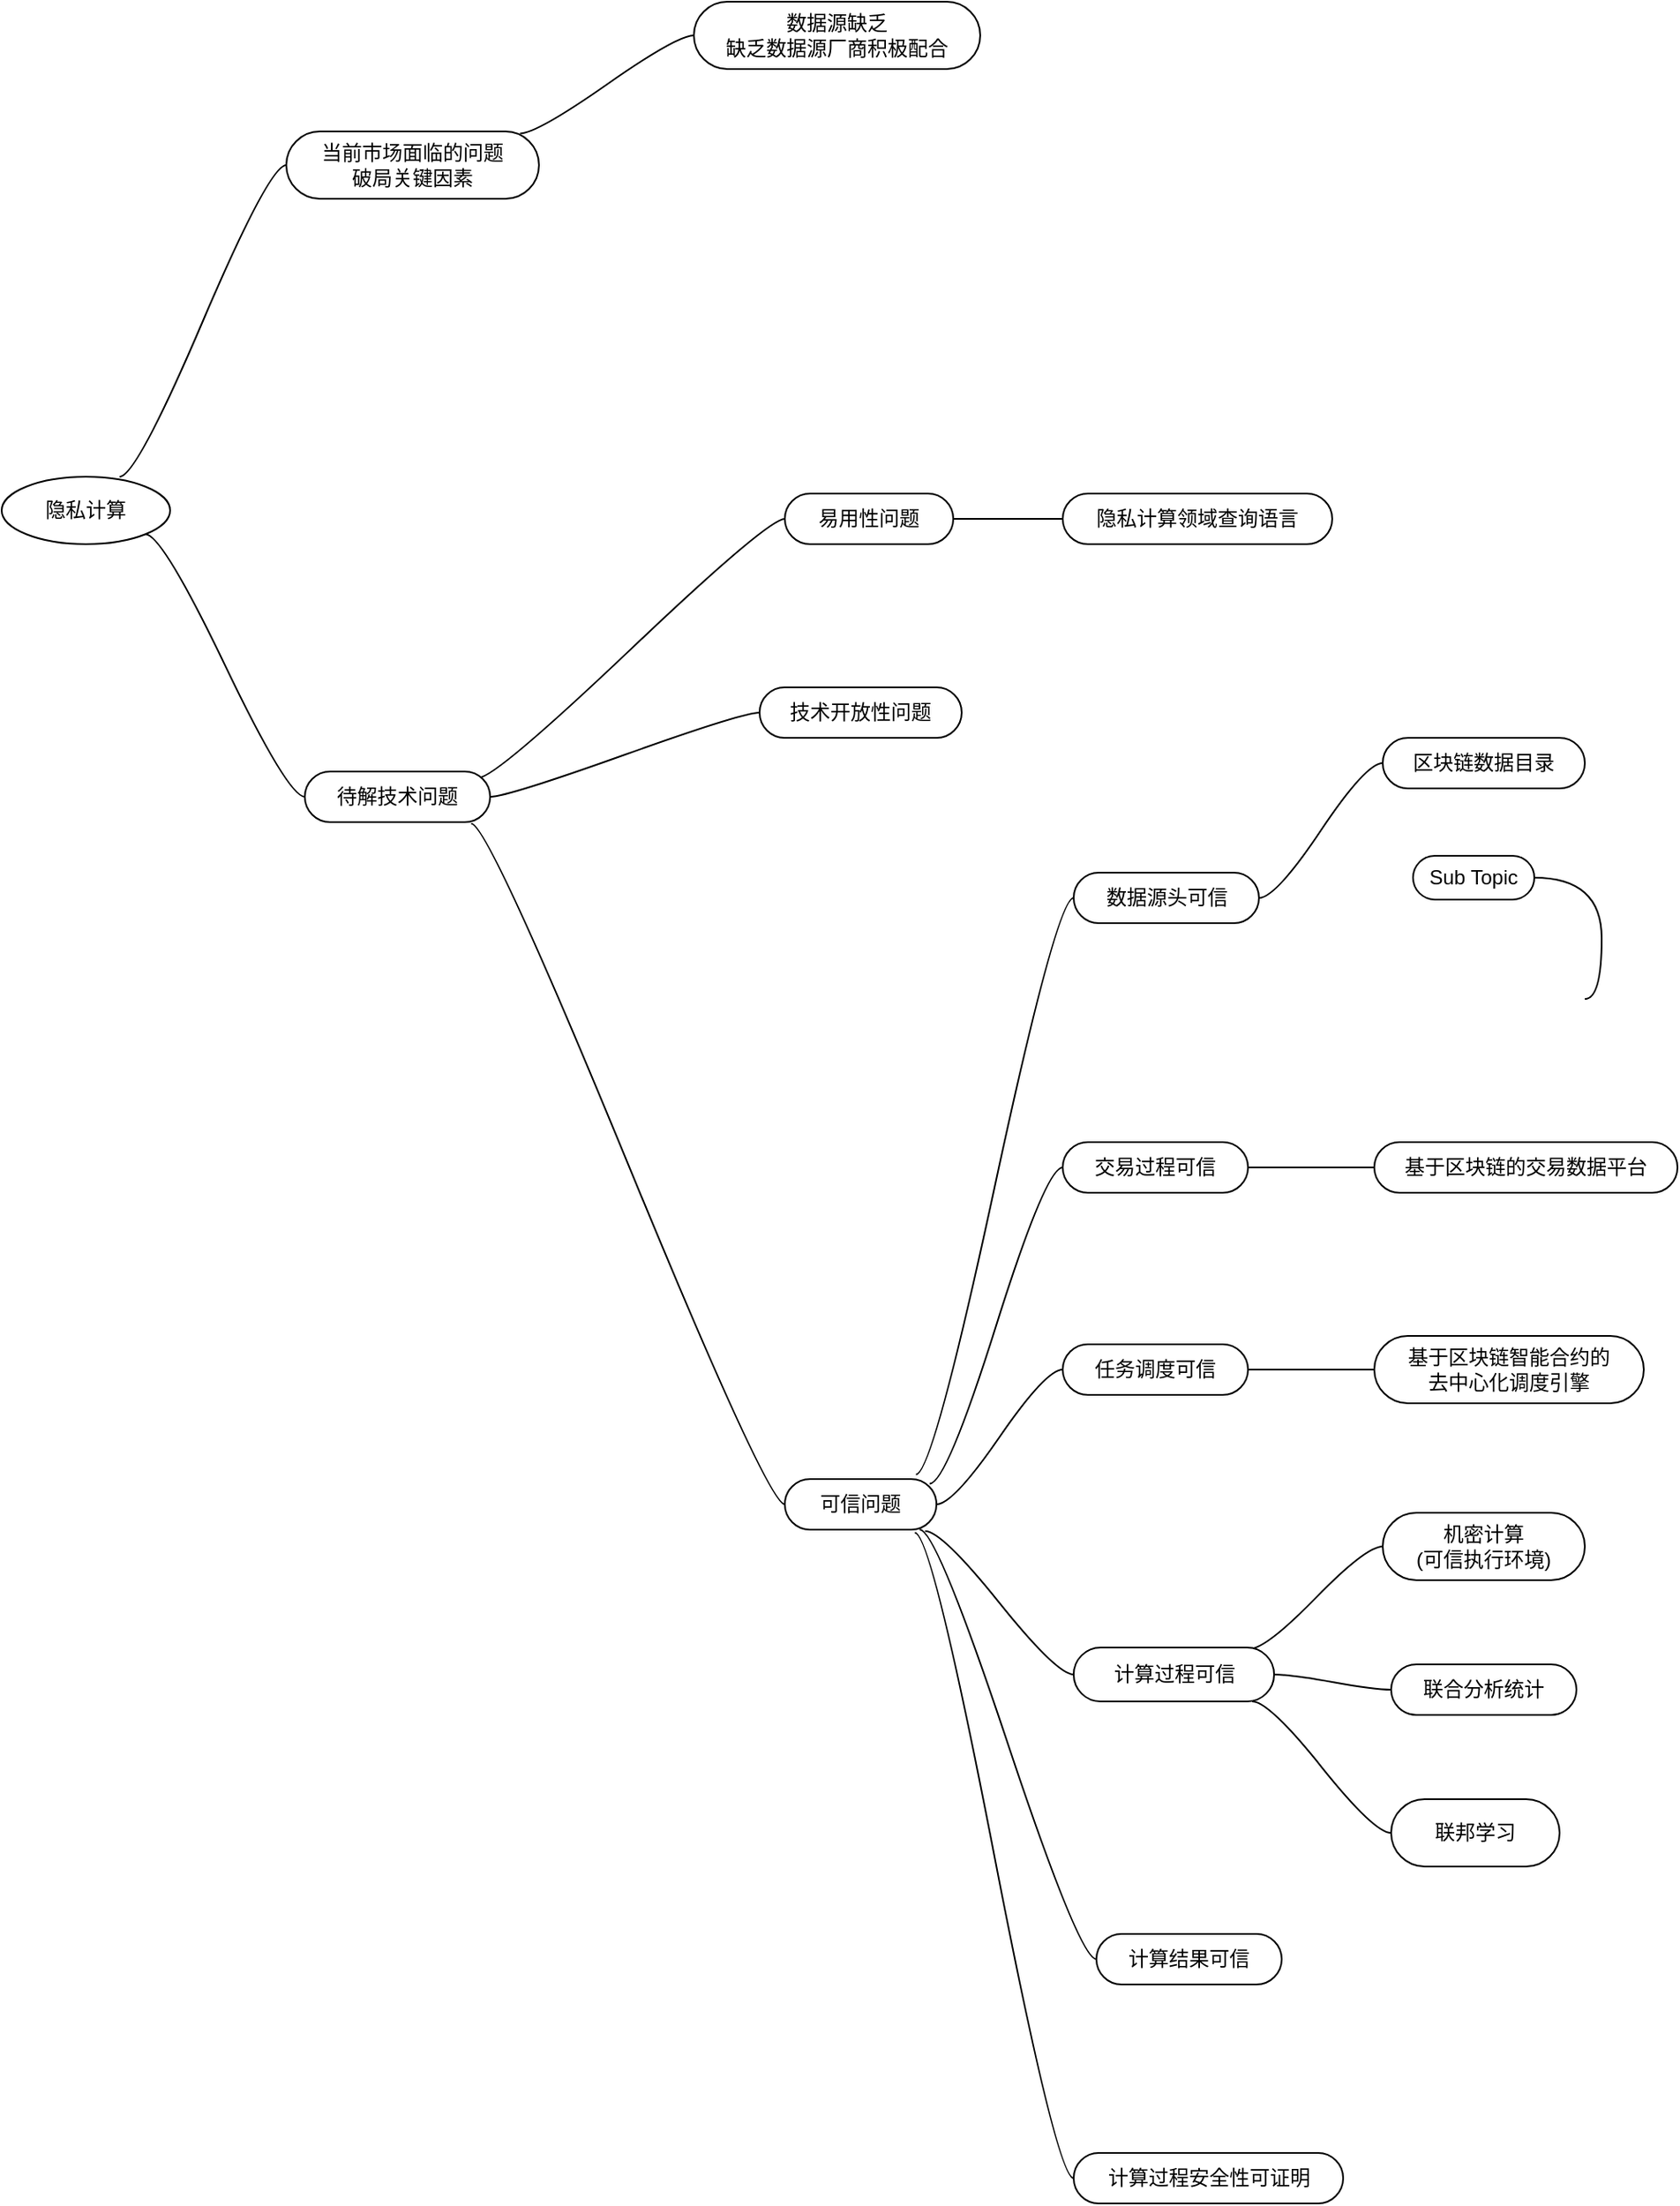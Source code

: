 <mxfile version="16.2.4" type="github">
  <diagram id="AMjBwCmGvoG6Ac3YdRjd" name="Page-1">
    <mxGraphModel dx="2070" dy="997" grid="1" gridSize="10" guides="1" tooltips="1" connect="1" arrows="1" fold="1" page="1" pageScale="1" pageWidth="827" pageHeight="1169" math="0" shadow="0">
      <root>
        <mxCell id="0" />
        <mxCell id="1" parent="0" />
        <mxCell id="Y4qEVJC5LAISTtddAkst-14" value="隐私计算" style="ellipse;whiteSpace=wrap;html=1;align=center;newEdgeStyle={&quot;edgeStyle&quot;:&quot;entityRelationEdgeStyle&quot;,&quot;startArrow&quot;:&quot;none&quot;,&quot;endArrow&quot;:&quot;none&quot;,&quot;segment&quot;:10,&quot;curved&quot;:1};treeFolding=1;treeMoving=1;" vertex="1" parent="1">
          <mxGeometry x="170" y="315" width="100" height="40" as="geometry" />
        </mxCell>
        <mxCell id="Y4qEVJC5LAISTtddAkst-15" value="当前市场面临的问题&lt;br&gt;破局关键因素" style="whiteSpace=wrap;html=1;rounded=1;arcSize=50;align=center;verticalAlign=middle;strokeWidth=1;autosize=1;spacing=4;treeFolding=1;treeMoving=1;newEdgeStyle={&quot;edgeStyle&quot;:&quot;entityRelationEdgeStyle&quot;,&quot;startArrow&quot;:&quot;none&quot;,&quot;endArrow&quot;:&quot;none&quot;,&quot;segment&quot;:10,&quot;curved&quot;:1};" vertex="1" parent="1">
          <mxGeometry x="339" y="110" width="150" height="40" as="geometry" />
        </mxCell>
        <mxCell id="Y4qEVJC5LAISTtddAkst-16" value="" style="edgeStyle=entityRelationEdgeStyle;startArrow=none;endArrow=none;segment=10;curved=1;rounded=0;exitX=0.7;exitY=0;exitDx=0;exitDy=0;exitPerimeter=0;" edge="1" target="Y4qEVJC5LAISTtddAkst-15" parent="1" source="Y4qEVJC5LAISTtddAkst-14">
          <mxGeometry relative="1" as="geometry">
            <mxPoint x="430" y="310" as="sourcePoint" />
          </mxGeometry>
        </mxCell>
        <mxCell id="Y4qEVJC5LAISTtddAkst-20" value="可信问题" style="whiteSpace=wrap;html=1;rounded=1;arcSize=50;align=center;verticalAlign=middle;strokeWidth=1;autosize=1;spacing=4;treeFolding=1;treeMoving=1;newEdgeStyle={&quot;edgeStyle&quot;:&quot;entityRelationEdgeStyle&quot;,&quot;startArrow&quot;:&quot;none&quot;,&quot;endArrow&quot;:&quot;none&quot;,&quot;segment&quot;:10,&quot;curved&quot;:1};" vertex="1" parent="1">
          <mxGeometry x="635" y="910" width="90" height="30" as="geometry" />
        </mxCell>
        <mxCell id="Y4qEVJC5LAISTtddAkst-21" value="" style="edgeStyle=entityRelationEdgeStyle;startArrow=none;endArrow=none;segment=10;curved=1;rounded=0;exitX=0.898;exitY=1.03;exitDx=0;exitDy=0;exitPerimeter=0;" edge="1" target="Y4qEVJC5LAISTtddAkst-20" parent="1" source="Y4qEVJC5LAISTtddAkst-56">
          <mxGeometry relative="1" as="geometry">
            <mxPoint x="450" y="730" as="sourcePoint" />
          </mxGeometry>
        </mxCell>
        <mxCell id="Y4qEVJC5LAISTtddAkst-25" value="机密计算&lt;br&gt;(可信执行环境)" style="whiteSpace=wrap;html=1;rounded=1;arcSize=50;align=center;verticalAlign=middle;strokeWidth=1;autosize=1;spacing=4;treeFolding=1;treeMoving=1;newEdgeStyle={&quot;edgeStyle&quot;:&quot;entityRelationEdgeStyle&quot;,&quot;startArrow&quot;:&quot;none&quot;,&quot;endArrow&quot;:&quot;none&quot;,&quot;segment&quot;:10,&quot;curved&quot;:1};" vertex="1" parent="1">
          <mxGeometry x="990" y="930" width="120" height="40" as="geometry" />
        </mxCell>
        <mxCell id="Y4qEVJC5LAISTtddAkst-26" value="" style="edgeStyle=entityRelationEdgeStyle;startArrow=none;endArrow=none;segment=10;curved=1;rounded=0;exitX=0.875;exitY=0.028;exitDx=0;exitDy=0;exitPerimeter=0;" edge="1" target="Y4qEVJC5LAISTtddAkst-25" parent="1" source="Y4qEVJC5LAISTtddAkst-31">
          <mxGeometry relative="1" as="geometry">
            <mxPoint x="680" y="710" as="sourcePoint" />
          </mxGeometry>
        </mxCell>
        <mxCell id="Y4qEVJC5LAISTtddAkst-27" value="联合分析统计" style="whiteSpace=wrap;html=1;rounded=1;arcSize=50;align=center;verticalAlign=middle;strokeWidth=1;autosize=1;spacing=4;treeFolding=1;treeMoving=1;newEdgeStyle={&quot;edgeStyle&quot;:&quot;entityRelationEdgeStyle&quot;,&quot;startArrow&quot;:&quot;none&quot;,&quot;endArrow&quot;:&quot;none&quot;,&quot;segment&quot;:10,&quot;curved&quot;:1};" vertex="1" parent="1">
          <mxGeometry x="995" y="1020" width="110" height="30" as="geometry" />
        </mxCell>
        <mxCell id="Y4qEVJC5LAISTtddAkst-28" value="" style="edgeStyle=entityRelationEdgeStyle;startArrow=none;endArrow=none;segment=10;curved=1;rounded=0;" edge="1" target="Y4qEVJC5LAISTtddAkst-27" parent="1" source="Y4qEVJC5LAISTtddAkst-31">
          <mxGeometry relative="1" as="geometry">
            <mxPoint x="764" y="900" as="sourcePoint" />
          </mxGeometry>
        </mxCell>
        <mxCell id="Y4qEVJC5LAISTtddAkst-29" value="联邦学习" style="whiteSpace=wrap;html=1;rounded=1;arcSize=50;align=center;verticalAlign=middle;strokeWidth=1;autosize=1;spacing=4;treeFolding=1;treeMoving=1;newEdgeStyle={&quot;edgeStyle&quot;:&quot;entityRelationEdgeStyle&quot;,&quot;startArrow&quot;:&quot;none&quot;,&quot;endArrow&quot;:&quot;none&quot;,&quot;segment&quot;:10,&quot;curved&quot;:1};" vertex="1" parent="1">
          <mxGeometry x="995" y="1100" width="100" height="40" as="geometry" />
        </mxCell>
        <mxCell id="Y4qEVJC5LAISTtddAkst-30" value="" style="edgeStyle=entityRelationEdgeStyle;startArrow=none;endArrow=none;segment=10;curved=1;rounded=0;exitX=0.891;exitY=1;exitDx=0;exitDy=0;exitPerimeter=0;" edge="1" target="Y4qEVJC5LAISTtddAkst-29" parent="1" source="Y4qEVJC5LAISTtddAkst-31">
          <mxGeometry relative="1" as="geometry">
            <mxPoint x="750" y="1030" as="sourcePoint" />
          </mxGeometry>
        </mxCell>
        <mxCell id="Y4qEVJC5LAISTtddAkst-31" value="计算过程可信" style="whiteSpace=wrap;html=1;rounded=1;arcSize=50;align=center;verticalAlign=middle;strokeWidth=1;autosize=1;spacing=4;treeFolding=1;treeMoving=1;newEdgeStyle={&quot;edgeStyle&quot;:&quot;entityRelationEdgeStyle&quot;,&quot;startArrow&quot;:&quot;none&quot;,&quot;endArrow&quot;:&quot;none&quot;,&quot;segment&quot;:10,&quot;curved&quot;:1};" vertex="1" parent="1">
          <mxGeometry x="806.5" y="1010" width="119" height="32" as="geometry" />
        </mxCell>
        <mxCell id="Y4qEVJC5LAISTtddAkst-32" value="" style="edgeStyle=entityRelationEdgeStyle;startArrow=none;endArrow=none;segment=10;curved=1;rounded=0;exitX=0.925;exitY=1.03;exitDx=0;exitDy=0;exitPerimeter=0;" edge="1" target="Y4qEVJC5LAISTtddAkst-31" parent="1" source="Y4qEVJC5LAISTtddAkst-20">
          <mxGeometry relative="1" as="geometry">
            <mxPoint x="720" y="860" as="sourcePoint" />
          </mxGeometry>
        </mxCell>
        <mxCell id="Y4qEVJC5LAISTtddAkst-33" value="数据源头可信" style="whiteSpace=wrap;html=1;rounded=1;arcSize=50;align=center;verticalAlign=middle;strokeWidth=1;autosize=1;spacing=4;treeFolding=1;treeMoving=1;newEdgeStyle={&quot;edgeStyle&quot;:&quot;entityRelationEdgeStyle&quot;,&quot;startArrow&quot;:&quot;none&quot;,&quot;endArrow&quot;:&quot;none&quot;,&quot;segment&quot;:10,&quot;curved&quot;:1};" vertex="1" parent="1">
          <mxGeometry x="806.5" y="550" width="110" height="30" as="geometry" />
        </mxCell>
        <mxCell id="Y4qEVJC5LAISTtddAkst-34" value="" style="edgeStyle=entityRelationEdgeStyle;startArrow=none;endArrow=none;segment=10;curved=1;rounded=0;exitX=0.865;exitY=-0.091;exitDx=0;exitDy=0;exitPerimeter=0;" edge="1" target="Y4qEVJC5LAISTtddAkst-33" parent="1" source="Y4qEVJC5LAISTtddAkst-20">
          <mxGeometry relative="1" as="geometry">
            <mxPoint x="680" y="750" as="sourcePoint" />
          </mxGeometry>
        </mxCell>
        <mxCell id="Y4qEVJC5LAISTtddAkst-35" value="交易过程可信" style="whiteSpace=wrap;html=1;rounded=1;arcSize=50;align=center;verticalAlign=middle;strokeWidth=1;autosize=1;spacing=4;treeFolding=1;treeMoving=1;newEdgeStyle={&quot;edgeStyle&quot;:&quot;entityRelationEdgeStyle&quot;,&quot;startArrow&quot;:&quot;none&quot;,&quot;endArrow&quot;:&quot;none&quot;,&quot;segment&quot;:10,&quot;curved&quot;:1};" vertex="1" parent="1">
          <mxGeometry x="800" y="710" width="110" height="30" as="geometry" />
        </mxCell>
        <mxCell id="Y4qEVJC5LAISTtddAkst-36" value="" style="edgeStyle=entityRelationEdgeStyle;startArrow=none;endArrow=none;segment=10;curved=1;rounded=0;exitX=0.955;exitY=0.091;exitDx=0;exitDy=0;exitPerimeter=0;" edge="1" target="Y4qEVJC5LAISTtddAkst-35" parent="1" source="Y4qEVJC5LAISTtddAkst-20">
          <mxGeometry relative="1" as="geometry">
            <mxPoint x="785.5" y="680" as="sourcePoint" />
          </mxGeometry>
        </mxCell>
        <mxCell id="Y4qEVJC5LAISTtddAkst-37" value="任务调度可信" style="whiteSpace=wrap;html=1;rounded=1;arcSize=50;align=center;verticalAlign=middle;strokeWidth=1;autosize=1;spacing=4;treeFolding=1;treeMoving=1;newEdgeStyle={&quot;edgeStyle&quot;:&quot;entityRelationEdgeStyle&quot;,&quot;startArrow&quot;:&quot;none&quot;,&quot;endArrow&quot;:&quot;none&quot;,&quot;segment&quot;:10,&quot;curved&quot;:1};" vertex="1" parent="1">
          <mxGeometry x="800" y="830" width="110" height="30" as="geometry" />
        </mxCell>
        <mxCell id="Y4qEVJC5LAISTtddAkst-38" value="" style="edgeStyle=entityRelationEdgeStyle;startArrow=none;endArrow=none;segment=10;curved=1;rounded=0;exitX=1;exitY=0.5;exitDx=0;exitDy=0;" edge="1" target="Y4qEVJC5LAISTtddAkst-37" parent="1" source="Y4qEVJC5LAISTtddAkst-20">
          <mxGeometry relative="1" as="geometry">
            <mxPoint x="792.5" y="750" as="sourcePoint" />
          </mxGeometry>
        </mxCell>
        <mxCell id="Y4qEVJC5LAISTtddAkst-39" value="基于区块链智能合约的&lt;br&gt;去中心化调度引擎" style="whiteSpace=wrap;html=1;rounded=1;arcSize=50;align=center;verticalAlign=middle;strokeWidth=1;autosize=1;spacing=4;treeFolding=1;treeMoving=1;newEdgeStyle={&quot;edgeStyle&quot;:&quot;entityRelationEdgeStyle&quot;,&quot;startArrow&quot;:&quot;none&quot;,&quot;endArrow&quot;:&quot;none&quot;,&quot;segment&quot;:10,&quot;curved&quot;:1};" vertex="1" parent="1">
          <mxGeometry x="985" y="825" width="160" height="40" as="geometry" />
        </mxCell>
        <mxCell id="Y4qEVJC5LAISTtddAkst-40" value="" style="edgeStyle=entityRelationEdgeStyle;startArrow=none;endArrow=none;segment=10;curved=1;rounded=0;exitX=1;exitY=0.5;exitDx=0;exitDy=0;" edge="1" target="Y4qEVJC5LAISTtddAkst-39" parent="1" source="Y4qEVJC5LAISTtddAkst-37">
          <mxGeometry relative="1" as="geometry">
            <mxPoint x="990" y="730" as="sourcePoint" />
          </mxGeometry>
        </mxCell>
        <mxCell id="Y4qEVJC5LAISTtddAkst-41" value="基于区块链的交易数据平台" style="whiteSpace=wrap;html=1;rounded=1;arcSize=50;align=center;verticalAlign=middle;strokeWidth=1;autosize=1;spacing=4;treeFolding=1;treeMoving=1;newEdgeStyle={&quot;edgeStyle&quot;:&quot;entityRelationEdgeStyle&quot;,&quot;startArrow&quot;:&quot;none&quot;,&quot;endArrow&quot;:&quot;none&quot;,&quot;segment&quot;:10,&quot;curved&quot;:1};" vertex="1" parent="1">
          <mxGeometry x="985" y="710" width="180" height="30" as="geometry" />
        </mxCell>
        <mxCell id="Y4qEVJC5LAISTtddAkst-42" value="" style="edgeStyle=entityRelationEdgeStyle;startArrow=none;endArrow=none;segment=10;curved=1;rounded=0;" edge="1" target="Y4qEVJC5LAISTtddAkst-41" parent="1" source="Y4qEVJC5LAISTtddAkst-35">
          <mxGeometry relative="1" as="geometry">
            <mxPoint x="1030" y="690" as="sourcePoint" />
          </mxGeometry>
        </mxCell>
        <mxCell id="Y4qEVJC5LAISTtddAkst-43" value="区块链数据目录" style="whiteSpace=wrap;html=1;rounded=1;arcSize=50;align=center;verticalAlign=middle;strokeWidth=1;autosize=1;spacing=4;treeFolding=1;treeMoving=1;newEdgeStyle={&quot;edgeStyle&quot;:&quot;entityRelationEdgeStyle&quot;,&quot;startArrow&quot;:&quot;none&quot;,&quot;endArrow&quot;:&quot;none&quot;,&quot;segment&quot;:10,&quot;curved&quot;:1};" vertex="1" parent="1">
          <mxGeometry x="990" y="470" width="120" height="30" as="geometry" />
        </mxCell>
        <mxCell id="Y4qEVJC5LAISTtddAkst-44" value="" style="edgeStyle=entityRelationEdgeStyle;startArrow=none;endArrow=none;segment=10;curved=1;rounded=0;exitX=1;exitY=0.5;exitDx=0;exitDy=0;" edge="1" target="Y4qEVJC5LAISTtddAkst-43" parent="1" source="Y4qEVJC5LAISTtddAkst-33">
          <mxGeometry relative="1" as="geometry">
            <mxPoint x="998" y="570" as="sourcePoint" />
          </mxGeometry>
        </mxCell>
        <mxCell id="Y4qEVJC5LAISTtddAkst-48" value="计算过程安全性可证明" style="whiteSpace=wrap;html=1;rounded=1;arcSize=50;align=center;verticalAlign=middle;strokeWidth=1;autosize=1;spacing=4;treeFolding=1;treeMoving=1;newEdgeStyle={&quot;edgeStyle&quot;:&quot;entityRelationEdgeStyle&quot;,&quot;startArrow&quot;:&quot;none&quot;,&quot;endArrow&quot;:&quot;none&quot;,&quot;segment&quot;:10,&quot;curved&quot;:1};" vertex="1" parent="1">
          <mxGeometry x="806.5" y="1310" width="160" height="30" as="geometry" />
        </mxCell>
        <mxCell id="Y4qEVJC5LAISTtddAkst-49" value="" style="edgeStyle=entityRelationEdgeStyle;startArrow=none;endArrow=none;segment=10;curved=1;rounded=0;exitX=0.858;exitY=1.061;exitDx=0;exitDy=0;exitPerimeter=0;" edge="1" target="Y4qEVJC5LAISTtddAkst-48" parent="1" source="Y4qEVJC5LAISTtddAkst-20">
          <mxGeometry relative="1" as="geometry">
            <mxPoint x="790" y="1200" as="sourcePoint" />
          </mxGeometry>
        </mxCell>
        <mxCell id="Y4qEVJC5LAISTtddAkst-50" value="计算结果可信" style="whiteSpace=wrap;html=1;rounded=1;arcSize=50;align=center;verticalAlign=middle;strokeWidth=1;autosize=1;spacing=4;treeFolding=1;treeMoving=1;newEdgeStyle={&quot;edgeStyle&quot;:&quot;entityRelationEdgeStyle&quot;,&quot;startArrow&quot;:&quot;none&quot;,&quot;endArrow&quot;:&quot;none&quot;,&quot;segment&quot;:10,&quot;curved&quot;:1};" vertex="1" parent="1">
          <mxGeometry x="820" y="1180" width="110" height="30" as="geometry" />
        </mxCell>
        <mxCell id="Y4qEVJC5LAISTtddAkst-51" value="" style="edgeStyle=entityRelationEdgeStyle;startArrow=none;endArrow=none;segment=10;curved=1;rounded=0;exitX=0.89;exitY=1;exitDx=0;exitDy=0;exitPerimeter=0;" edge="1" target="Y4qEVJC5LAISTtddAkst-50" parent="1" source="Y4qEVJC5LAISTtddAkst-20">
          <mxGeometry relative="1" as="geometry">
            <mxPoint x="810" y="1200" as="sourcePoint" />
          </mxGeometry>
        </mxCell>
        <mxCell id="Y4qEVJC5LAISTtddAkst-52" value="数据源缺乏&lt;br&gt;缺乏数据源厂商积极配合" style="whiteSpace=wrap;html=1;rounded=1;arcSize=50;align=center;verticalAlign=middle;strokeWidth=1;autosize=1;spacing=4;treeFolding=1;treeMoving=1;newEdgeStyle={&quot;edgeStyle&quot;:&quot;entityRelationEdgeStyle&quot;,&quot;startArrow&quot;:&quot;none&quot;,&quot;endArrow&quot;:&quot;none&quot;,&quot;segment&quot;:10,&quot;curved&quot;:1};" vertex="1" parent="1">
          <mxGeometry x="581" y="33" width="170" height="40" as="geometry" />
        </mxCell>
        <mxCell id="Y4qEVJC5LAISTtddAkst-53" value="" style="edgeStyle=entityRelationEdgeStyle;startArrow=none;endArrow=none;segment=10;curved=1;rounded=0;exitX=0.925;exitY=0.03;exitDx=0;exitDy=0;exitPerimeter=0;" edge="1" target="Y4qEVJC5LAISTtddAkst-52" parent="1" source="Y4qEVJC5LAISTtddAkst-15">
          <mxGeometry relative="1" as="geometry">
            <mxPoint x="800" y="70" as="sourcePoint" />
          </mxGeometry>
        </mxCell>
        <mxCell id="Y4qEVJC5LAISTtddAkst-54" value="易用性问题" style="whiteSpace=wrap;html=1;rounded=1;arcSize=50;align=center;verticalAlign=middle;strokeWidth=1;autosize=1;spacing=4;treeFolding=1;treeMoving=1;newEdgeStyle={&quot;edgeStyle&quot;:&quot;entityRelationEdgeStyle&quot;,&quot;startArrow&quot;:&quot;none&quot;,&quot;endArrow&quot;:&quot;none&quot;,&quot;segment&quot;:10,&quot;curved&quot;:1};" vertex="1" parent="1">
          <mxGeometry x="635" y="325" width="100" height="30" as="geometry" />
        </mxCell>
        <mxCell id="Y4qEVJC5LAISTtddAkst-55" value="" style="edgeStyle=entityRelationEdgeStyle;startArrow=none;endArrow=none;segment=10;curved=1;rounded=0;exitX=0.939;exitY=0.121;exitDx=0;exitDy=0;exitPerimeter=0;" edge="1" target="Y4qEVJC5LAISTtddAkst-54" parent="1" source="Y4qEVJC5LAISTtddAkst-56">
          <mxGeometry relative="1" as="geometry">
            <mxPoint x="480" y="470" as="sourcePoint" />
          </mxGeometry>
        </mxCell>
        <mxCell id="Y4qEVJC5LAISTtddAkst-56" value="待解技术问题" style="whiteSpace=wrap;html=1;rounded=1;arcSize=50;align=center;verticalAlign=middle;strokeWidth=1;autosize=1;spacing=4;treeFolding=1;treeMoving=1;newEdgeStyle={&quot;edgeStyle&quot;:&quot;entityRelationEdgeStyle&quot;,&quot;startArrow&quot;:&quot;none&quot;,&quot;endArrow&quot;:&quot;none&quot;,&quot;segment&quot;:10,&quot;curved&quot;:1};" vertex="1" parent="1">
          <mxGeometry x="350" y="490" width="110" height="30" as="geometry" />
        </mxCell>
        <mxCell id="Y4qEVJC5LAISTtddAkst-57" value="" style="edgeStyle=entityRelationEdgeStyle;startArrow=none;endArrow=none;segment=10;curved=1;rounded=0;exitX=1;exitY=1;exitDx=0;exitDy=0;" edge="1" target="Y4qEVJC5LAISTtddAkst-56" parent="1" source="Y4qEVJC5LAISTtddAkst-14">
          <mxGeometry relative="1" as="geometry">
            <mxPoint x="310" y="580" as="sourcePoint" />
          </mxGeometry>
        </mxCell>
        <mxCell id="Y4qEVJC5LAISTtddAkst-59" value="技术开放性问题" style="whiteSpace=wrap;html=1;rounded=1;arcSize=50;align=center;verticalAlign=middle;strokeWidth=1;autosize=1;spacing=4;treeFolding=1;treeMoving=1;newEdgeStyle={&quot;edgeStyle&quot;:&quot;entityRelationEdgeStyle&quot;,&quot;startArrow&quot;:&quot;none&quot;,&quot;endArrow&quot;:&quot;none&quot;,&quot;segment&quot;:10,&quot;curved&quot;:1};" vertex="1" parent="1">
          <mxGeometry x="620" y="440" width="120" height="30" as="geometry" />
        </mxCell>
        <mxCell id="Y4qEVJC5LAISTtddAkst-60" value="" style="edgeStyle=entityRelationEdgeStyle;startArrow=none;endArrow=none;segment=10;curved=1;rounded=0;" edge="1" target="Y4qEVJC5LAISTtddAkst-59" parent="1" source="Y4qEVJC5LAISTtddAkst-56">
          <mxGeometry relative="1" as="geometry">
            <mxPoint x="598" y="625" as="sourcePoint" />
          </mxGeometry>
        </mxCell>
        <mxCell id="Y4qEVJC5LAISTtddAkst-61" value="隐私计算领域查询语言" style="whiteSpace=wrap;html=1;rounded=1;arcSize=50;align=center;verticalAlign=middle;strokeWidth=1;autosize=1;spacing=4;treeFolding=1;treeMoving=1;newEdgeStyle={&quot;edgeStyle&quot;:&quot;entityRelationEdgeStyle&quot;,&quot;startArrow&quot;:&quot;none&quot;,&quot;endArrow&quot;:&quot;none&quot;,&quot;segment&quot;:10,&quot;curved&quot;:1};" vertex="1" parent="1">
          <mxGeometry x="800" y="325" width="160" height="30" as="geometry" />
        </mxCell>
        <mxCell id="Y4qEVJC5LAISTtddAkst-62" value="" style="edgeStyle=entityRelationEdgeStyle;startArrow=none;endArrow=none;segment=10;curved=1;rounded=0;exitX=1;exitY=0.5;exitDx=0;exitDy=0;" edge="1" target="Y4qEVJC5LAISTtddAkst-61" parent="1" source="Y4qEVJC5LAISTtddAkst-54">
          <mxGeometry relative="1" as="geometry">
            <mxPoint x="798" y="370" as="sourcePoint" />
          </mxGeometry>
        </mxCell>
        <mxCell id="Y4qEVJC5LAISTtddAkst-63" value="Sub Topic" style="whiteSpace=wrap;html=1;rounded=1;arcSize=50;align=center;verticalAlign=middle;strokeWidth=1;autosize=1;spacing=4;treeFolding=1;treeMoving=1;newEdgeStyle={&quot;edgeStyle&quot;:&quot;entityRelationEdgeStyle&quot;,&quot;startArrow&quot;:&quot;none&quot;,&quot;endArrow&quot;:&quot;none&quot;,&quot;segment&quot;:10,&quot;curved&quot;:1};" vertex="1" parent="1">
          <mxGeometry x="1008" y="540" width="72" height="26" as="geometry" />
        </mxCell>
        <mxCell id="Y4qEVJC5LAISTtddAkst-64" value="" style="edgeStyle=entityRelationEdgeStyle;startArrow=none;endArrow=none;segment=10;curved=1;rounded=0;" edge="1" target="Y4qEVJC5LAISTtddAkst-63" parent="1">
          <mxGeometry relative="1" as="geometry">
            <mxPoint x="1110" y="625" as="sourcePoint" />
          </mxGeometry>
        </mxCell>
      </root>
    </mxGraphModel>
  </diagram>
</mxfile>

